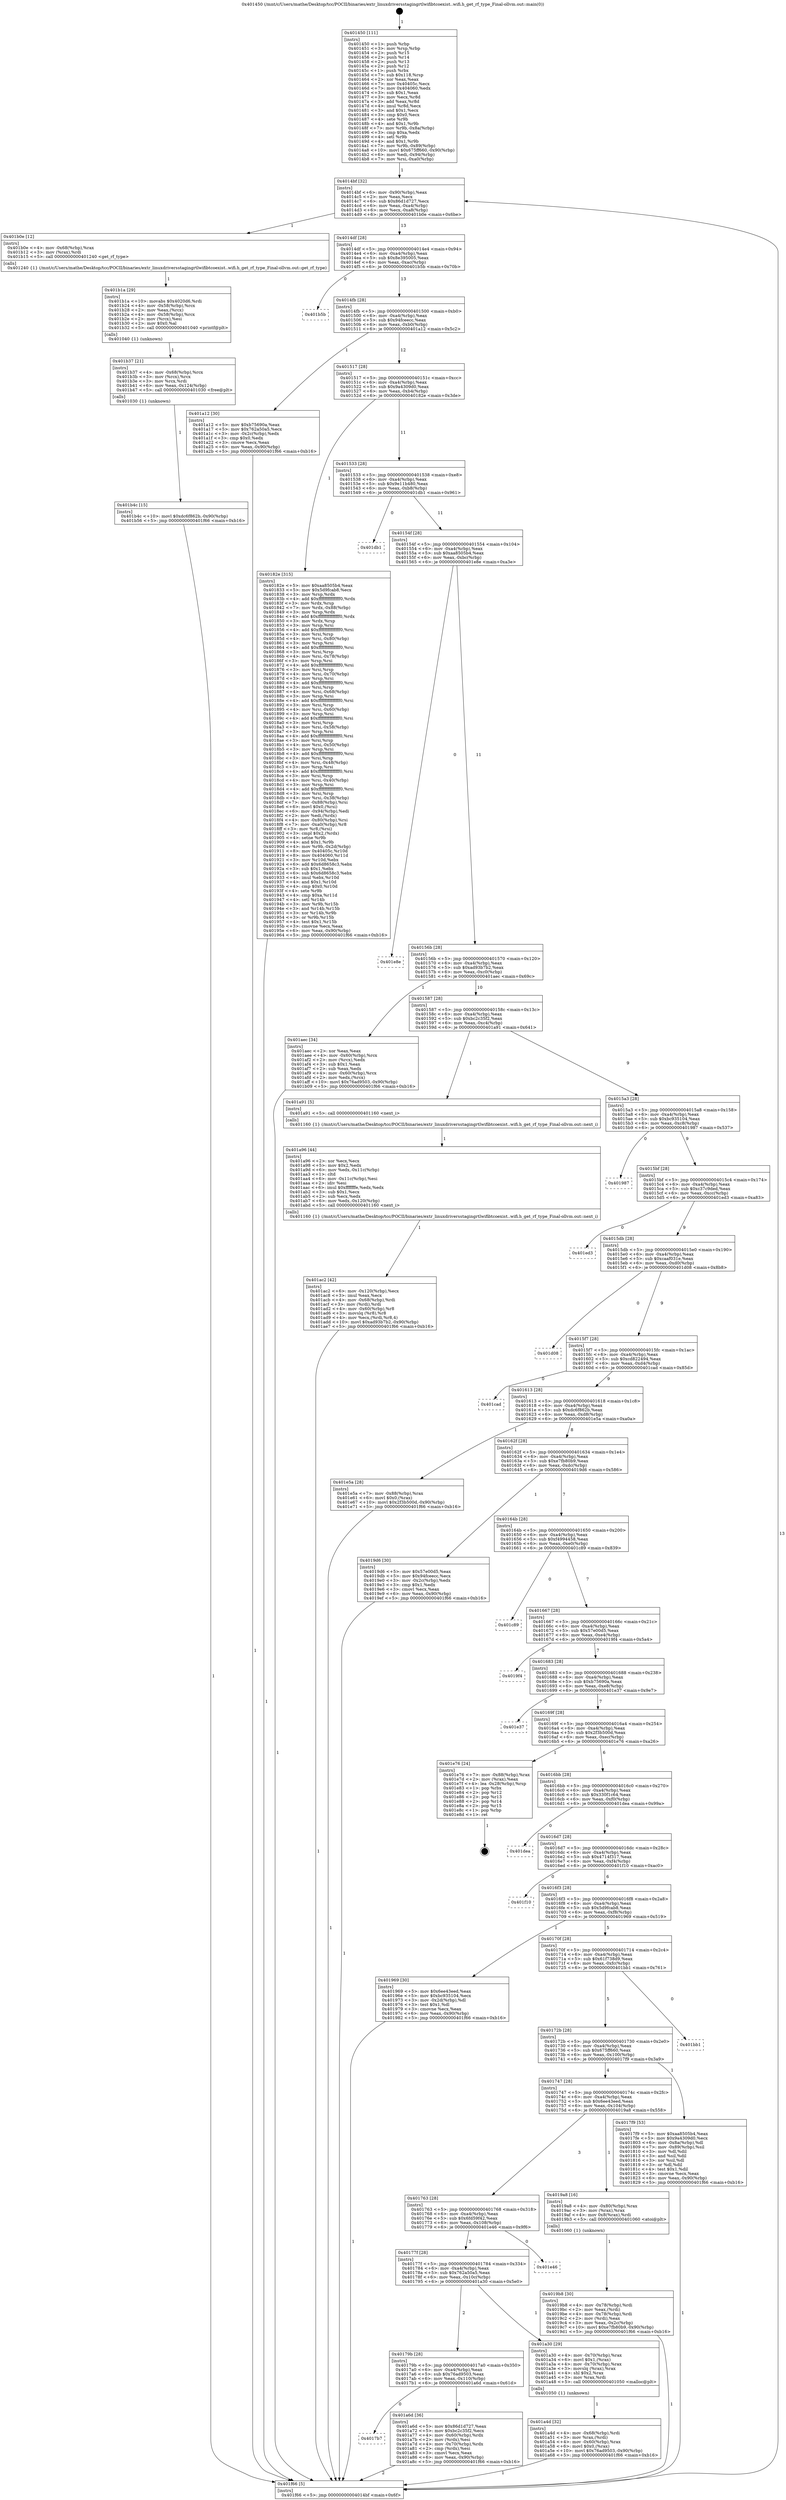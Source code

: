 digraph "0x401450" {
  label = "0x401450 (/mnt/c/Users/mathe/Desktop/tcc/POCII/binaries/extr_linuxdriversstagingrtlwifibtcoexist..wifi.h_get_rf_type_Final-ollvm.out::main(0))"
  labelloc = "t"
  node[shape=record]

  Entry [label="",width=0.3,height=0.3,shape=circle,fillcolor=black,style=filled]
  "0x4014bf" [label="{
     0x4014bf [32]\l
     | [instrs]\l
     &nbsp;&nbsp;0x4014bf \<+6\>: mov -0x90(%rbp),%eax\l
     &nbsp;&nbsp;0x4014c5 \<+2\>: mov %eax,%ecx\l
     &nbsp;&nbsp;0x4014c7 \<+6\>: sub $0x86d1d727,%ecx\l
     &nbsp;&nbsp;0x4014cd \<+6\>: mov %eax,-0xa4(%rbp)\l
     &nbsp;&nbsp;0x4014d3 \<+6\>: mov %ecx,-0xa8(%rbp)\l
     &nbsp;&nbsp;0x4014d9 \<+6\>: je 0000000000401b0e \<main+0x6be\>\l
  }"]
  "0x401b0e" [label="{
     0x401b0e [12]\l
     | [instrs]\l
     &nbsp;&nbsp;0x401b0e \<+4\>: mov -0x68(%rbp),%rax\l
     &nbsp;&nbsp;0x401b12 \<+3\>: mov (%rax),%rdi\l
     &nbsp;&nbsp;0x401b15 \<+5\>: call 0000000000401240 \<get_rf_type\>\l
     | [calls]\l
     &nbsp;&nbsp;0x401240 \{1\} (/mnt/c/Users/mathe/Desktop/tcc/POCII/binaries/extr_linuxdriversstagingrtlwifibtcoexist..wifi.h_get_rf_type_Final-ollvm.out::get_rf_type)\l
  }"]
  "0x4014df" [label="{
     0x4014df [28]\l
     | [instrs]\l
     &nbsp;&nbsp;0x4014df \<+5\>: jmp 00000000004014e4 \<main+0x94\>\l
     &nbsp;&nbsp;0x4014e4 \<+6\>: mov -0xa4(%rbp),%eax\l
     &nbsp;&nbsp;0x4014ea \<+5\>: sub $0x8e395005,%eax\l
     &nbsp;&nbsp;0x4014ef \<+6\>: mov %eax,-0xac(%rbp)\l
     &nbsp;&nbsp;0x4014f5 \<+6\>: je 0000000000401b5b \<main+0x70b\>\l
  }"]
  Exit [label="",width=0.3,height=0.3,shape=circle,fillcolor=black,style=filled,peripheries=2]
  "0x401b5b" [label="{
     0x401b5b\l
  }", style=dashed]
  "0x4014fb" [label="{
     0x4014fb [28]\l
     | [instrs]\l
     &nbsp;&nbsp;0x4014fb \<+5\>: jmp 0000000000401500 \<main+0xb0\>\l
     &nbsp;&nbsp;0x401500 \<+6\>: mov -0xa4(%rbp),%eax\l
     &nbsp;&nbsp;0x401506 \<+5\>: sub $0x94fceecc,%eax\l
     &nbsp;&nbsp;0x40150b \<+6\>: mov %eax,-0xb0(%rbp)\l
     &nbsp;&nbsp;0x401511 \<+6\>: je 0000000000401a12 \<main+0x5c2\>\l
  }"]
  "0x401b4c" [label="{
     0x401b4c [15]\l
     | [instrs]\l
     &nbsp;&nbsp;0x401b4c \<+10\>: movl $0xdc6f862b,-0x90(%rbp)\l
     &nbsp;&nbsp;0x401b56 \<+5\>: jmp 0000000000401f66 \<main+0xb16\>\l
  }"]
  "0x401a12" [label="{
     0x401a12 [30]\l
     | [instrs]\l
     &nbsp;&nbsp;0x401a12 \<+5\>: mov $0xb75690a,%eax\l
     &nbsp;&nbsp;0x401a17 \<+5\>: mov $0x762a50a5,%ecx\l
     &nbsp;&nbsp;0x401a1c \<+3\>: mov -0x2c(%rbp),%edx\l
     &nbsp;&nbsp;0x401a1f \<+3\>: cmp $0x0,%edx\l
     &nbsp;&nbsp;0x401a22 \<+3\>: cmove %ecx,%eax\l
     &nbsp;&nbsp;0x401a25 \<+6\>: mov %eax,-0x90(%rbp)\l
     &nbsp;&nbsp;0x401a2b \<+5\>: jmp 0000000000401f66 \<main+0xb16\>\l
  }"]
  "0x401517" [label="{
     0x401517 [28]\l
     | [instrs]\l
     &nbsp;&nbsp;0x401517 \<+5\>: jmp 000000000040151c \<main+0xcc\>\l
     &nbsp;&nbsp;0x40151c \<+6\>: mov -0xa4(%rbp),%eax\l
     &nbsp;&nbsp;0x401522 \<+5\>: sub $0x9a4309d0,%eax\l
     &nbsp;&nbsp;0x401527 \<+6\>: mov %eax,-0xb4(%rbp)\l
     &nbsp;&nbsp;0x40152d \<+6\>: je 000000000040182e \<main+0x3de\>\l
  }"]
  "0x401b37" [label="{
     0x401b37 [21]\l
     | [instrs]\l
     &nbsp;&nbsp;0x401b37 \<+4\>: mov -0x68(%rbp),%rcx\l
     &nbsp;&nbsp;0x401b3b \<+3\>: mov (%rcx),%rcx\l
     &nbsp;&nbsp;0x401b3e \<+3\>: mov %rcx,%rdi\l
     &nbsp;&nbsp;0x401b41 \<+6\>: mov %eax,-0x124(%rbp)\l
     &nbsp;&nbsp;0x401b47 \<+5\>: call 0000000000401030 \<free@plt\>\l
     | [calls]\l
     &nbsp;&nbsp;0x401030 \{1\} (unknown)\l
  }"]
  "0x40182e" [label="{
     0x40182e [315]\l
     | [instrs]\l
     &nbsp;&nbsp;0x40182e \<+5\>: mov $0xaa8505b4,%eax\l
     &nbsp;&nbsp;0x401833 \<+5\>: mov $0x5d9fcab8,%ecx\l
     &nbsp;&nbsp;0x401838 \<+3\>: mov %rsp,%rdx\l
     &nbsp;&nbsp;0x40183b \<+4\>: add $0xfffffffffffffff0,%rdx\l
     &nbsp;&nbsp;0x40183f \<+3\>: mov %rdx,%rsp\l
     &nbsp;&nbsp;0x401842 \<+7\>: mov %rdx,-0x88(%rbp)\l
     &nbsp;&nbsp;0x401849 \<+3\>: mov %rsp,%rdx\l
     &nbsp;&nbsp;0x40184c \<+4\>: add $0xfffffffffffffff0,%rdx\l
     &nbsp;&nbsp;0x401850 \<+3\>: mov %rdx,%rsp\l
     &nbsp;&nbsp;0x401853 \<+3\>: mov %rsp,%rsi\l
     &nbsp;&nbsp;0x401856 \<+4\>: add $0xfffffffffffffff0,%rsi\l
     &nbsp;&nbsp;0x40185a \<+3\>: mov %rsi,%rsp\l
     &nbsp;&nbsp;0x40185d \<+4\>: mov %rsi,-0x80(%rbp)\l
     &nbsp;&nbsp;0x401861 \<+3\>: mov %rsp,%rsi\l
     &nbsp;&nbsp;0x401864 \<+4\>: add $0xfffffffffffffff0,%rsi\l
     &nbsp;&nbsp;0x401868 \<+3\>: mov %rsi,%rsp\l
     &nbsp;&nbsp;0x40186b \<+4\>: mov %rsi,-0x78(%rbp)\l
     &nbsp;&nbsp;0x40186f \<+3\>: mov %rsp,%rsi\l
     &nbsp;&nbsp;0x401872 \<+4\>: add $0xfffffffffffffff0,%rsi\l
     &nbsp;&nbsp;0x401876 \<+3\>: mov %rsi,%rsp\l
     &nbsp;&nbsp;0x401879 \<+4\>: mov %rsi,-0x70(%rbp)\l
     &nbsp;&nbsp;0x40187d \<+3\>: mov %rsp,%rsi\l
     &nbsp;&nbsp;0x401880 \<+4\>: add $0xfffffffffffffff0,%rsi\l
     &nbsp;&nbsp;0x401884 \<+3\>: mov %rsi,%rsp\l
     &nbsp;&nbsp;0x401887 \<+4\>: mov %rsi,-0x68(%rbp)\l
     &nbsp;&nbsp;0x40188b \<+3\>: mov %rsp,%rsi\l
     &nbsp;&nbsp;0x40188e \<+4\>: add $0xfffffffffffffff0,%rsi\l
     &nbsp;&nbsp;0x401892 \<+3\>: mov %rsi,%rsp\l
     &nbsp;&nbsp;0x401895 \<+4\>: mov %rsi,-0x60(%rbp)\l
     &nbsp;&nbsp;0x401899 \<+3\>: mov %rsp,%rsi\l
     &nbsp;&nbsp;0x40189c \<+4\>: add $0xfffffffffffffff0,%rsi\l
     &nbsp;&nbsp;0x4018a0 \<+3\>: mov %rsi,%rsp\l
     &nbsp;&nbsp;0x4018a3 \<+4\>: mov %rsi,-0x58(%rbp)\l
     &nbsp;&nbsp;0x4018a7 \<+3\>: mov %rsp,%rsi\l
     &nbsp;&nbsp;0x4018aa \<+4\>: add $0xfffffffffffffff0,%rsi\l
     &nbsp;&nbsp;0x4018ae \<+3\>: mov %rsi,%rsp\l
     &nbsp;&nbsp;0x4018b1 \<+4\>: mov %rsi,-0x50(%rbp)\l
     &nbsp;&nbsp;0x4018b5 \<+3\>: mov %rsp,%rsi\l
     &nbsp;&nbsp;0x4018b8 \<+4\>: add $0xfffffffffffffff0,%rsi\l
     &nbsp;&nbsp;0x4018bc \<+3\>: mov %rsi,%rsp\l
     &nbsp;&nbsp;0x4018bf \<+4\>: mov %rsi,-0x48(%rbp)\l
     &nbsp;&nbsp;0x4018c3 \<+3\>: mov %rsp,%rsi\l
     &nbsp;&nbsp;0x4018c6 \<+4\>: add $0xfffffffffffffff0,%rsi\l
     &nbsp;&nbsp;0x4018ca \<+3\>: mov %rsi,%rsp\l
     &nbsp;&nbsp;0x4018cd \<+4\>: mov %rsi,-0x40(%rbp)\l
     &nbsp;&nbsp;0x4018d1 \<+3\>: mov %rsp,%rsi\l
     &nbsp;&nbsp;0x4018d4 \<+4\>: add $0xfffffffffffffff0,%rsi\l
     &nbsp;&nbsp;0x4018d8 \<+3\>: mov %rsi,%rsp\l
     &nbsp;&nbsp;0x4018db \<+4\>: mov %rsi,-0x38(%rbp)\l
     &nbsp;&nbsp;0x4018df \<+7\>: mov -0x88(%rbp),%rsi\l
     &nbsp;&nbsp;0x4018e6 \<+6\>: movl $0x0,(%rsi)\l
     &nbsp;&nbsp;0x4018ec \<+6\>: mov -0x94(%rbp),%edi\l
     &nbsp;&nbsp;0x4018f2 \<+2\>: mov %edi,(%rdx)\l
     &nbsp;&nbsp;0x4018f4 \<+4\>: mov -0x80(%rbp),%rsi\l
     &nbsp;&nbsp;0x4018f8 \<+7\>: mov -0xa0(%rbp),%r8\l
     &nbsp;&nbsp;0x4018ff \<+3\>: mov %r8,(%rsi)\l
     &nbsp;&nbsp;0x401902 \<+3\>: cmpl $0x2,(%rdx)\l
     &nbsp;&nbsp;0x401905 \<+4\>: setne %r9b\l
     &nbsp;&nbsp;0x401909 \<+4\>: and $0x1,%r9b\l
     &nbsp;&nbsp;0x40190d \<+4\>: mov %r9b,-0x2d(%rbp)\l
     &nbsp;&nbsp;0x401911 \<+8\>: mov 0x40405c,%r10d\l
     &nbsp;&nbsp;0x401919 \<+8\>: mov 0x404060,%r11d\l
     &nbsp;&nbsp;0x401921 \<+3\>: mov %r10d,%ebx\l
     &nbsp;&nbsp;0x401924 \<+6\>: add $0x6d8658c3,%ebx\l
     &nbsp;&nbsp;0x40192a \<+3\>: sub $0x1,%ebx\l
     &nbsp;&nbsp;0x40192d \<+6\>: sub $0x6d8658c3,%ebx\l
     &nbsp;&nbsp;0x401933 \<+4\>: imul %ebx,%r10d\l
     &nbsp;&nbsp;0x401937 \<+4\>: and $0x1,%r10d\l
     &nbsp;&nbsp;0x40193b \<+4\>: cmp $0x0,%r10d\l
     &nbsp;&nbsp;0x40193f \<+4\>: sete %r9b\l
     &nbsp;&nbsp;0x401943 \<+4\>: cmp $0xa,%r11d\l
     &nbsp;&nbsp;0x401947 \<+4\>: setl %r14b\l
     &nbsp;&nbsp;0x40194b \<+3\>: mov %r9b,%r15b\l
     &nbsp;&nbsp;0x40194e \<+3\>: and %r14b,%r15b\l
     &nbsp;&nbsp;0x401951 \<+3\>: xor %r14b,%r9b\l
     &nbsp;&nbsp;0x401954 \<+3\>: or %r9b,%r15b\l
     &nbsp;&nbsp;0x401957 \<+4\>: test $0x1,%r15b\l
     &nbsp;&nbsp;0x40195b \<+3\>: cmovne %ecx,%eax\l
     &nbsp;&nbsp;0x40195e \<+6\>: mov %eax,-0x90(%rbp)\l
     &nbsp;&nbsp;0x401964 \<+5\>: jmp 0000000000401f66 \<main+0xb16\>\l
  }"]
  "0x401533" [label="{
     0x401533 [28]\l
     | [instrs]\l
     &nbsp;&nbsp;0x401533 \<+5\>: jmp 0000000000401538 \<main+0xe8\>\l
     &nbsp;&nbsp;0x401538 \<+6\>: mov -0xa4(%rbp),%eax\l
     &nbsp;&nbsp;0x40153e \<+5\>: sub $0x9e11b480,%eax\l
     &nbsp;&nbsp;0x401543 \<+6\>: mov %eax,-0xb8(%rbp)\l
     &nbsp;&nbsp;0x401549 \<+6\>: je 0000000000401db1 \<main+0x961\>\l
  }"]
  "0x401b1a" [label="{
     0x401b1a [29]\l
     | [instrs]\l
     &nbsp;&nbsp;0x401b1a \<+10\>: movabs $0x4020d6,%rdi\l
     &nbsp;&nbsp;0x401b24 \<+4\>: mov -0x58(%rbp),%rcx\l
     &nbsp;&nbsp;0x401b28 \<+2\>: mov %eax,(%rcx)\l
     &nbsp;&nbsp;0x401b2a \<+4\>: mov -0x58(%rbp),%rcx\l
     &nbsp;&nbsp;0x401b2e \<+2\>: mov (%rcx),%esi\l
     &nbsp;&nbsp;0x401b30 \<+2\>: mov $0x0,%al\l
     &nbsp;&nbsp;0x401b32 \<+5\>: call 0000000000401040 \<printf@plt\>\l
     | [calls]\l
     &nbsp;&nbsp;0x401040 \{1\} (unknown)\l
  }"]
  "0x401db1" [label="{
     0x401db1\l
  }", style=dashed]
  "0x40154f" [label="{
     0x40154f [28]\l
     | [instrs]\l
     &nbsp;&nbsp;0x40154f \<+5\>: jmp 0000000000401554 \<main+0x104\>\l
     &nbsp;&nbsp;0x401554 \<+6\>: mov -0xa4(%rbp),%eax\l
     &nbsp;&nbsp;0x40155a \<+5\>: sub $0xaa8505b4,%eax\l
     &nbsp;&nbsp;0x40155f \<+6\>: mov %eax,-0xbc(%rbp)\l
     &nbsp;&nbsp;0x401565 \<+6\>: je 0000000000401e8e \<main+0xa3e\>\l
  }"]
  "0x401ac2" [label="{
     0x401ac2 [42]\l
     | [instrs]\l
     &nbsp;&nbsp;0x401ac2 \<+6\>: mov -0x120(%rbp),%ecx\l
     &nbsp;&nbsp;0x401ac8 \<+3\>: imul %eax,%ecx\l
     &nbsp;&nbsp;0x401acb \<+4\>: mov -0x68(%rbp),%rdi\l
     &nbsp;&nbsp;0x401acf \<+3\>: mov (%rdi),%rdi\l
     &nbsp;&nbsp;0x401ad2 \<+4\>: mov -0x60(%rbp),%r8\l
     &nbsp;&nbsp;0x401ad6 \<+3\>: movslq (%r8),%r8\l
     &nbsp;&nbsp;0x401ad9 \<+4\>: mov %ecx,(%rdi,%r8,4)\l
     &nbsp;&nbsp;0x401add \<+10\>: movl $0xad93b7b2,-0x90(%rbp)\l
     &nbsp;&nbsp;0x401ae7 \<+5\>: jmp 0000000000401f66 \<main+0xb16\>\l
  }"]
  "0x401e8e" [label="{
     0x401e8e\l
  }", style=dashed]
  "0x40156b" [label="{
     0x40156b [28]\l
     | [instrs]\l
     &nbsp;&nbsp;0x40156b \<+5\>: jmp 0000000000401570 \<main+0x120\>\l
     &nbsp;&nbsp;0x401570 \<+6\>: mov -0xa4(%rbp),%eax\l
     &nbsp;&nbsp;0x401576 \<+5\>: sub $0xad93b7b2,%eax\l
     &nbsp;&nbsp;0x40157b \<+6\>: mov %eax,-0xc0(%rbp)\l
     &nbsp;&nbsp;0x401581 \<+6\>: je 0000000000401aec \<main+0x69c\>\l
  }"]
  "0x401a96" [label="{
     0x401a96 [44]\l
     | [instrs]\l
     &nbsp;&nbsp;0x401a96 \<+2\>: xor %ecx,%ecx\l
     &nbsp;&nbsp;0x401a98 \<+5\>: mov $0x2,%edx\l
     &nbsp;&nbsp;0x401a9d \<+6\>: mov %edx,-0x11c(%rbp)\l
     &nbsp;&nbsp;0x401aa3 \<+1\>: cltd\l
     &nbsp;&nbsp;0x401aa4 \<+6\>: mov -0x11c(%rbp),%esi\l
     &nbsp;&nbsp;0x401aaa \<+2\>: idiv %esi\l
     &nbsp;&nbsp;0x401aac \<+6\>: imul $0xfffffffe,%edx,%edx\l
     &nbsp;&nbsp;0x401ab2 \<+3\>: sub $0x1,%ecx\l
     &nbsp;&nbsp;0x401ab5 \<+2\>: sub %ecx,%edx\l
     &nbsp;&nbsp;0x401ab7 \<+6\>: mov %edx,-0x120(%rbp)\l
     &nbsp;&nbsp;0x401abd \<+5\>: call 0000000000401160 \<next_i\>\l
     | [calls]\l
     &nbsp;&nbsp;0x401160 \{1\} (/mnt/c/Users/mathe/Desktop/tcc/POCII/binaries/extr_linuxdriversstagingrtlwifibtcoexist..wifi.h_get_rf_type_Final-ollvm.out::next_i)\l
  }"]
  "0x401aec" [label="{
     0x401aec [34]\l
     | [instrs]\l
     &nbsp;&nbsp;0x401aec \<+2\>: xor %eax,%eax\l
     &nbsp;&nbsp;0x401aee \<+4\>: mov -0x60(%rbp),%rcx\l
     &nbsp;&nbsp;0x401af2 \<+2\>: mov (%rcx),%edx\l
     &nbsp;&nbsp;0x401af4 \<+3\>: sub $0x1,%eax\l
     &nbsp;&nbsp;0x401af7 \<+2\>: sub %eax,%edx\l
     &nbsp;&nbsp;0x401af9 \<+4\>: mov -0x60(%rbp),%rcx\l
     &nbsp;&nbsp;0x401afd \<+2\>: mov %edx,(%rcx)\l
     &nbsp;&nbsp;0x401aff \<+10\>: movl $0x76ad9503,-0x90(%rbp)\l
     &nbsp;&nbsp;0x401b09 \<+5\>: jmp 0000000000401f66 \<main+0xb16\>\l
  }"]
  "0x401587" [label="{
     0x401587 [28]\l
     | [instrs]\l
     &nbsp;&nbsp;0x401587 \<+5\>: jmp 000000000040158c \<main+0x13c\>\l
     &nbsp;&nbsp;0x40158c \<+6\>: mov -0xa4(%rbp),%eax\l
     &nbsp;&nbsp;0x401592 \<+5\>: sub $0xbc2c35f2,%eax\l
     &nbsp;&nbsp;0x401597 \<+6\>: mov %eax,-0xc4(%rbp)\l
     &nbsp;&nbsp;0x40159d \<+6\>: je 0000000000401a91 \<main+0x641\>\l
  }"]
  "0x4017b7" [label="{
     0x4017b7\l
  }", style=dashed]
  "0x401a91" [label="{
     0x401a91 [5]\l
     | [instrs]\l
     &nbsp;&nbsp;0x401a91 \<+5\>: call 0000000000401160 \<next_i\>\l
     | [calls]\l
     &nbsp;&nbsp;0x401160 \{1\} (/mnt/c/Users/mathe/Desktop/tcc/POCII/binaries/extr_linuxdriversstagingrtlwifibtcoexist..wifi.h_get_rf_type_Final-ollvm.out::next_i)\l
  }"]
  "0x4015a3" [label="{
     0x4015a3 [28]\l
     | [instrs]\l
     &nbsp;&nbsp;0x4015a3 \<+5\>: jmp 00000000004015a8 \<main+0x158\>\l
     &nbsp;&nbsp;0x4015a8 \<+6\>: mov -0xa4(%rbp),%eax\l
     &nbsp;&nbsp;0x4015ae \<+5\>: sub $0xbc935104,%eax\l
     &nbsp;&nbsp;0x4015b3 \<+6\>: mov %eax,-0xc8(%rbp)\l
     &nbsp;&nbsp;0x4015b9 \<+6\>: je 0000000000401987 \<main+0x537\>\l
  }"]
  "0x401a6d" [label="{
     0x401a6d [36]\l
     | [instrs]\l
     &nbsp;&nbsp;0x401a6d \<+5\>: mov $0x86d1d727,%eax\l
     &nbsp;&nbsp;0x401a72 \<+5\>: mov $0xbc2c35f2,%ecx\l
     &nbsp;&nbsp;0x401a77 \<+4\>: mov -0x60(%rbp),%rdx\l
     &nbsp;&nbsp;0x401a7b \<+2\>: mov (%rdx),%esi\l
     &nbsp;&nbsp;0x401a7d \<+4\>: mov -0x70(%rbp),%rdx\l
     &nbsp;&nbsp;0x401a81 \<+2\>: cmp (%rdx),%esi\l
     &nbsp;&nbsp;0x401a83 \<+3\>: cmovl %ecx,%eax\l
     &nbsp;&nbsp;0x401a86 \<+6\>: mov %eax,-0x90(%rbp)\l
     &nbsp;&nbsp;0x401a8c \<+5\>: jmp 0000000000401f66 \<main+0xb16\>\l
  }"]
  "0x401987" [label="{
     0x401987\l
  }", style=dashed]
  "0x4015bf" [label="{
     0x4015bf [28]\l
     | [instrs]\l
     &nbsp;&nbsp;0x4015bf \<+5\>: jmp 00000000004015c4 \<main+0x174\>\l
     &nbsp;&nbsp;0x4015c4 \<+6\>: mov -0xa4(%rbp),%eax\l
     &nbsp;&nbsp;0x4015ca \<+5\>: sub $0xc37c9ded,%eax\l
     &nbsp;&nbsp;0x4015cf \<+6\>: mov %eax,-0xcc(%rbp)\l
     &nbsp;&nbsp;0x4015d5 \<+6\>: je 0000000000401ed3 \<main+0xa83\>\l
  }"]
  "0x401a4d" [label="{
     0x401a4d [32]\l
     | [instrs]\l
     &nbsp;&nbsp;0x401a4d \<+4\>: mov -0x68(%rbp),%rdi\l
     &nbsp;&nbsp;0x401a51 \<+3\>: mov %rax,(%rdi)\l
     &nbsp;&nbsp;0x401a54 \<+4\>: mov -0x60(%rbp),%rax\l
     &nbsp;&nbsp;0x401a58 \<+6\>: movl $0x0,(%rax)\l
     &nbsp;&nbsp;0x401a5e \<+10\>: movl $0x76ad9503,-0x90(%rbp)\l
     &nbsp;&nbsp;0x401a68 \<+5\>: jmp 0000000000401f66 \<main+0xb16\>\l
  }"]
  "0x401ed3" [label="{
     0x401ed3\l
  }", style=dashed]
  "0x4015db" [label="{
     0x4015db [28]\l
     | [instrs]\l
     &nbsp;&nbsp;0x4015db \<+5\>: jmp 00000000004015e0 \<main+0x190\>\l
     &nbsp;&nbsp;0x4015e0 \<+6\>: mov -0xa4(%rbp),%eax\l
     &nbsp;&nbsp;0x4015e6 \<+5\>: sub $0xcaaf031e,%eax\l
     &nbsp;&nbsp;0x4015eb \<+6\>: mov %eax,-0xd0(%rbp)\l
     &nbsp;&nbsp;0x4015f1 \<+6\>: je 0000000000401d08 \<main+0x8b8\>\l
  }"]
  "0x40179b" [label="{
     0x40179b [28]\l
     | [instrs]\l
     &nbsp;&nbsp;0x40179b \<+5\>: jmp 00000000004017a0 \<main+0x350\>\l
     &nbsp;&nbsp;0x4017a0 \<+6\>: mov -0xa4(%rbp),%eax\l
     &nbsp;&nbsp;0x4017a6 \<+5\>: sub $0x76ad9503,%eax\l
     &nbsp;&nbsp;0x4017ab \<+6\>: mov %eax,-0x110(%rbp)\l
     &nbsp;&nbsp;0x4017b1 \<+6\>: je 0000000000401a6d \<main+0x61d\>\l
  }"]
  "0x401d08" [label="{
     0x401d08\l
  }", style=dashed]
  "0x4015f7" [label="{
     0x4015f7 [28]\l
     | [instrs]\l
     &nbsp;&nbsp;0x4015f7 \<+5\>: jmp 00000000004015fc \<main+0x1ac\>\l
     &nbsp;&nbsp;0x4015fc \<+6\>: mov -0xa4(%rbp),%eax\l
     &nbsp;&nbsp;0x401602 \<+5\>: sub $0xcd822494,%eax\l
     &nbsp;&nbsp;0x401607 \<+6\>: mov %eax,-0xd4(%rbp)\l
     &nbsp;&nbsp;0x40160d \<+6\>: je 0000000000401cad \<main+0x85d\>\l
  }"]
  "0x401a30" [label="{
     0x401a30 [29]\l
     | [instrs]\l
     &nbsp;&nbsp;0x401a30 \<+4\>: mov -0x70(%rbp),%rax\l
     &nbsp;&nbsp;0x401a34 \<+6\>: movl $0x1,(%rax)\l
     &nbsp;&nbsp;0x401a3a \<+4\>: mov -0x70(%rbp),%rax\l
     &nbsp;&nbsp;0x401a3e \<+3\>: movslq (%rax),%rax\l
     &nbsp;&nbsp;0x401a41 \<+4\>: shl $0x2,%rax\l
     &nbsp;&nbsp;0x401a45 \<+3\>: mov %rax,%rdi\l
     &nbsp;&nbsp;0x401a48 \<+5\>: call 0000000000401050 \<malloc@plt\>\l
     | [calls]\l
     &nbsp;&nbsp;0x401050 \{1\} (unknown)\l
  }"]
  "0x401cad" [label="{
     0x401cad\l
  }", style=dashed]
  "0x401613" [label="{
     0x401613 [28]\l
     | [instrs]\l
     &nbsp;&nbsp;0x401613 \<+5\>: jmp 0000000000401618 \<main+0x1c8\>\l
     &nbsp;&nbsp;0x401618 \<+6\>: mov -0xa4(%rbp),%eax\l
     &nbsp;&nbsp;0x40161e \<+5\>: sub $0xdc6f862b,%eax\l
     &nbsp;&nbsp;0x401623 \<+6\>: mov %eax,-0xd8(%rbp)\l
     &nbsp;&nbsp;0x401629 \<+6\>: je 0000000000401e5a \<main+0xa0a\>\l
  }"]
  "0x40177f" [label="{
     0x40177f [28]\l
     | [instrs]\l
     &nbsp;&nbsp;0x40177f \<+5\>: jmp 0000000000401784 \<main+0x334\>\l
     &nbsp;&nbsp;0x401784 \<+6\>: mov -0xa4(%rbp),%eax\l
     &nbsp;&nbsp;0x40178a \<+5\>: sub $0x762a50a5,%eax\l
     &nbsp;&nbsp;0x40178f \<+6\>: mov %eax,-0x10c(%rbp)\l
     &nbsp;&nbsp;0x401795 \<+6\>: je 0000000000401a30 \<main+0x5e0\>\l
  }"]
  "0x401e5a" [label="{
     0x401e5a [28]\l
     | [instrs]\l
     &nbsp;&nbsp;0x401e5a \<+7\>: mov -0x88(%rbp),%rax\l
     &nbsp;&nbsp;0x401e61 \<+6\>: movl $0x0,(%rax)\l
     &nbsp;&nbsp;0x401e67 \<+10\>: movl $0x2f3b500d,-0x90(%rbp)\l
     &nbsp;&nbsp;0x401e71 \<+5\>: jmp 0000000000401f66 \<main+0xb16\>\l
  }"]
  "0x40162f" [label="{
     0x40162f [28]\l
     | [instrs]\l
     &nbsp;&nbsp;0x40162f \<+5\>: jmp 0000000000401634 \<main+0x1e4\>\l
     &nbsp;&nbsp;0x401634 \<+6\>: mov -0xa4(%rbp),%eax\l
     &nbsp;&nbsp;0x40163a \<+5\>: sub $0xe7fb80b9,%eax\l
     &nbsp;&nbsp;0x40163f \<+6\>: mov %eax,-0xdc(%rbp)\l
     &nbsp;&nbsp;0x401645 \<+6\>: je 00000000004019d6 \<main+0x586\>\l
  }"]
  "0x401e46" [label="{
     0x401e46\l
  }", style=dashed]
  "0x4019d6" [label="{
     0x4019d6 [30]\l
     | [instrs]\l
     &nbsp;&nbsp;0x4019d6 \<+5\>: mov $0x57e00d5,%eax\l
     &nbsp;&nbsp;0x4019db \<+5\>: mov $0x94fceecc,%ecx\l
     &nbsp;&nbsp;0x4019e0 \<+3\>: mov -0x2c(%rbp),%edx\l
     &nbsp;&nbsp;0x4019e3 \<+3\>: cmp $0x1,%edx\l
     &nbsp;&nbsp;0x4019e6 \<+3\>: cmovl %ecx,%eax\l
     &nbsp;&nbsp;0x4019e9 \<+6\>: mov %eax,-0x90(%rbp)\l
     &nbsp;&nbsp;0x4019ef \<+5\>: jmp 0000000000401f66 \<main+0xb16\>\l
  }"]
  "0x40164b" [label="{
     0x40164b [28]\l
     | [instrs]\l
     &nbsp;&nbsp;0x40164b \<+5\>: jmp 0000000000401650 \<main+0x200\>\l
     &nbsp;&nbsp;0x401650 \<+6\>: mov -0xa4(%rbp),%eax\l
     &nbsp;&nbsp;0x401656 \<+5\>: sub $0xf4994458,%eax\l
     &nbsp;&nbsp;0x40165b \<+6\>: mov %eax,-0xe0(%rbp)\l
     &nbsp;&nbsp;0x401661 \<+6\>: je 0000000000401c89 \<main+0x839\>\l
  }"]
  "0x4019b8" [label="{
     0x4019b8 [30]\l
     | [instrs]\l
     &nbsp;&nbsp;0x4019b8 \<+4\>: mov -0x78(%rbp),%rdi\l
     &nbsp;&nbsp;0x4019bc \<+2\>: mov %eax,(%rdi)\l
     &nbsp;&nbsp;0x4019be \<+4\>: mov -0x78(%rbp),%rdi\l
     &nbsp;&nbsp;0x4019c2 \<+2\>: mov (%rdi),%eax\l
     &nbsp;&nbsp;0x4019c4 \<+3\>: mov %eax,-0x2c(%rbp)\l
     &nbsp;&nbsp;0x4019c7 \<+10\>: movl $0xe7fb80b9,-0x90(%rbp)\l
     &nbsp;&nbsp;0x4019d1 \<+5\>: jmp 0000000000401f66 \<main+0xb16\>\l
  }"]
  "0x401c89" [label="{
     0x401c89\l
  }", style=dashed]
  "0x401667" [label="{
     0x401667 [28]\l
     | [instrs]\l
     &nbsp;&nbsp;0x401667 \<+5\>: jmp 000000000040166c \<main+0x21c\>\l
     &nbsp;&nbsp;0x40166c \<+6\>: mov -0xa4(%rbp),%eax\l
     &nbsp;&nbsp;0x401672 \<+5\>: sub $0x57e00d5,%eax\l
     &nbsp;&nbsp;0x401677 \<+6\>: mov %eax,-0xe4(%rbp)\l
     &nbsp;&nbsp;0x40167d \<+6\>: je 00000000004019f4 \<main+0x5a4\>\l
  }"]
  "0x401763" [label="{
     0x401763 [28]\l
     | [instrs]\l
     &nbsp;&nbsp;0x401763 \<+5\>: jmp 0000000000401768 \<main+0x318\>\l
     &nbsp;&nbsp;0x401768 \<+6\>: mov -0xa4(%rbp),%eax\l
     &nbsp;&nbsp;0x40176e \<+5\>: sub $0x6fd59f42,%eax\l
     &nbsp;&nbsp;0x401773 \<+6\>: mov %eax,-0x108(%rbp)\l
     &nbsp;&nbsp;0x401779 \<+6\>: je 0000000000401e46 \<main+0x9f6\>\l
  }"]
  "0x4019f4" [label="{
     0x4019f4\l
  }", style=dashed]
  "0x401683" [label="{
     0x401683 [28]\l
     | [instrs]\l
     &nbsp;&nbsp;0x401683 \<+5\>: jmp 0000000000401688 \<main+0x238\>\l
     &nbsp;&nbsp;0x401688 \<+6\>: mov -0xa4(%rbp),%eax\l
     &nbsp;&nbsp;0x40168e \<+5\>: sub $0xb75690a,%eax\l
     &nbsp;&nbsp;0x401693 \<+6\>: mov %eax,-0xe8(%rbp)\l
     &nbsp;&nbsp;0x401699 \<+6\>: je 0000000000401e37 \<main+0x9e7\>\l
  }"]
  "0x4019a8" [label="{
     0x4019a8 [16]\l
     | [instrs]\l
     &nbsp;&nbsp;0x4019a8 \<+4\>: mov -0x80(%rbp),%rax\l
     &nbsp;&nbsp;0x4019ac \<+3\>: mov (%rax),%rax\l
     &nbsp;&nbsp;0x4019af \<+4\>: mov 0x8(%rax),%rdi\l
     &nbsp;&nbsp;0x4019b3 \<+5\>: call 0000000000401060 \<atoi@plt\>\l
     | [calls]\l
     &nbsp;&nbsp;0x401060 \{1\} (unknown)\l
  }"]
  "0x401e37" [label="{
     0x401e37\l
  }", style=dashed]
  "0x40169f" [label="{
     0x40169f [28]\l
     | [instrs]\l
     &nbsp;&nbsp;0x40169f \<+5\>: jmp 00000000004016a4 \<main+0x254\>\l
     &nbsp;&nbsp;0x4016a4 \<+6\>: mov -0xa4(%rbp),%eax\l
     &nbsp;&nbsp;0x4016aa \<+5\>: sub $0x2f3b500d,%eax\l
     &nbsp;&nbsp;0x4016af \<+6\>: mov %eax,-0xec(%rbp)\l
     &nbsp;&nbsp;0x4016b5 \<+6\>: je 0000000000401e76 \<main+0xa26\>\l
  }"]
  "0x401450" [label="{
     0x401450 [111]\l
     | [instrs]\l
     &nbsp;&nbsp;0x401450 \<+1\>: push %rbp\l
     &nbsp;&nbsp;0x401451 \<+3\>: mov %rsp,%rbp\l
     &nbsp;&nbsp;0x401454 \<+2\>: push %r15\l
     &nbsp;&nbsp;0x401456 \<+2\>: push %r14\l
     &nbsp;&nbsp;0x401458 \<+2\>: push %r13\l
     &nbsp;&nbsp;0x40145a \<+2\>: push %r12\l
     &nbsp;&nbsp;0x40145c \<+1\>: push %rbx\l
     &nbsp;&nbsp;0x40145d \<+7\>: sub $0x118,%rsp\l
     &nbsp;&nbsp;0x401464 \<+2\>: xor %eax,%eax\l
     &nbsp;&nbsp;0x401466 \<+7\>: mov 0x40405c,%ecx\l
     &nbsp;&nbsp;0x40146d \<+7\>: mov 0x404060,%edx\l
     &nbsp;&nbsp;0x401474 \<+3\>: sub $0x1,%eax\l
     &nbsp;&nbsp;0x401477 \<+3\>: mov %ecx,%r8d\l
     &nbsp;&nbsp;0x40147a \<+3\>: add %eax,%r8d\l
     &nbsp;&nbsp;0x40147d \<+4\>: imul %r8d,%ecx\l
     &nbsp;&nbsp;0x401481 \<+3\>: and $0x1,%ecx\l
     &nbsp;&nbsp;0x401484 \<+3\>: cmp $0x0,%ecx\l
     &nbsp;&nbsp;0x401487 \<+4\>: sete %r9b\l
     &nbsp;&nbsp;0x40148b \<+4\>: and $0x1,%r9b\l
     &nbsp;&nbsp;0x40148f \<+7\>: mov %r9b,-0x8a(%rbp)\l
     &nbsp;&nbsp;0x401496 \<+3\>: cmp $0xa,%edx\l
     &nbsp;&nbsp;0x401499 \<+4\>: setl %r9b\l
     &nbsp;&nbsp;0x40149d \<+4\>: and $0x1,%r9b\l
     &nbsp;&nbsp;0x4014a1 \<+7\>: mov %r9b,-0x89(%rbp)\l
     &nbsp;&nbsp;0x4014a8 \<+10\>: movl $0x675ff660,-0x90(%rbp)\l
     &nbsp;&nbsp;0x4014b2 \<+6\>: mov %edi,-0x94(%rbp)\l
     &nbsp;&nbsp;0x4014b8 \<+7\>: mov %rsi,-0xa0(%rbp)\l
  }"]
  "0x401e76" [label="{
     0x401e76 [24]\l
     | [instrs]\l
     &nbsp;&nbsp;0x401e76 \<+7\>: mov -0x88(%rbp),%rax\l
     &nbsp;&nbsp;0x401e7d \<+2\>: mov (%rax),%eax\l
     &nbsp;&nbsp;0x401e7f \<+4\>: lea -0x28(%rbp),%rsp\l
     &nbsp;&nbsp;0x401e83 \<+1\>: pop %rbx\l
     &nbsp;&nbsp;0x401e84 \<+2\>: pop %r12\l
     &nbsp;&nbsp;0x401e86 \<+2\>: pop %r13\l
     &nbsp;&nbsp;0x401e88 \<+2\>: pop %r14\l
     &nbsp;&nbsp;0x401e8a \<+2\>: pop %r15\l
     &nbsp;&nbsp;0x401e8c \<+1\>: pop %rbp\l
     &nbsp;&nbsp;0x401e8d \<+1\>: ret\l
  }"]
  "0x4016bb" [label="{
     0x4016bb [28]\l
     | [instrs]\l
     &nbsp;&nbsp;0x4016bb \<+5\>: jmp 00000000004016c0 \<main+0x270\>\l
     &nbsp;&nbsp;0x4016c0 \<+6\>: mov -0xa4(%rbp),%eax\l
     &nbsp;&nbsp;0x4016c6 \<+5\>: sub $0x330f1c64,%eax\l
     &nbsp;&nbsp;0x4016cb \<+6\>: mov %eax,-0xf0(%rbp)\l
     &nbsp;&nbsp;0x4016d1 \<+6\>: je 0000000000401dea \<main+0x99a\>\l
  }"]
  "0x401f66" [label="{
     0x401f66 [5]\l
     | [instrs]\l
     &nbsp;&nbsp;0x401f66 \<+5\>: jmp 00000000004014bf \<main+0x6f\>\l
  }"]
  "0x401dea" [label="{
     0x401dea\l
  }", style=dashed]
  "0x4016d7" [label="{
     0x4016d7 [28]\l
     | [instrs]\l
     &nbsp;&nbsp;0x4016d7 \<+5\>: jmp 00000000004016dc \<main+0x28c\>\l
     &nbsp;&nbsp;0x4016dc \<+6\>: mov -0xa4(%rbp),%eax\l
     &nbsp;&nbsp;0x4016e2 \<+5\>: sub $0x4714f317,%eax\l
     &nbsp;&nbsp;0x4016e7 \<+6\>: mov %eax,-0xf4(%rbp)\l
     &nbsp;&nbsp;0x4016ed \<+6\>: je 0000000000401f10 \<main+0xac0\>\l
  }"]
  "0x401747" [label="{
     0x401747 [28]\l
     | [instrs]\l
     &nbsp;&nbsp;0x401747 \<+5\>: jmp 000000000040174c \<main+0x2fc\>\l
     &nbsp;&nbsp;0x40174c \<+6\>: mov -0xa4(%rbp),%eax\l
     &nbsp;&nbsp;0x401752 \<+5\>: sub $0x6ee43eed,%eax\l
     &nbsp;&nbsp;0x401757 \<+6\>: mov %eax,-0x104(%rbp)\l
     &nbsp;&nbsp;0x40175d \<+6\>: je 00000000004019a8 \<main+0x558\>\l
  }"]
  "0x401f10" [label="{
     0x401f10\l
  }", style=dashed]
  "0x4016f3" [label="{
     0x4016f3 [28]\l
     | [instrs]\l
     &nbsp;&nbsp;0x4016f3 \<+5\>: jmp 00000000004016f8 \<main+0x2a8\>\l
     &nbsp;&nbsp;0x4016f8 \<+6\>: mov -0xa4(%rbp),%eax\l
     &nbsp;&nbsp;0x4016fe \<+5\>: sub $0x5d9fcab8,%eax\l
     &nbsp;&nbsp;0x401703 \<+6\>: mov %eax,-0xf8(%rbp)\l
     &nbsp;&nbsp;0x401709 \<+6\>: je 0000000000401969 \<main+0x519\>\l
  }"]
  "0x4017f9" [label="{
     0x4017f9 [53]\l
     | [instrs]\l
     &nbsp;&nbsp;0x4017f9 \<+5\>: mov $0xaa8505b4,%eax\l
     &nbsp;&nbsp;0x4017fe \<+5\>: mov $0x9a4309d0,%ecx\l
     &nbsp;&nbsp;0x401803 \<+6\>: mov -0x8a(%rbp),%dl\l
     &nbsp;&nbsp;0x401809 \<+7\>: mov -0x89(%rbp),%sil\l
     &nbsp;&nbsp;0x401810 \<+3\>: mov %dl,%dil\l
     &nbsp;&nbsp;0x401813 \<+3\>: and %sil,%dil\l
     &nbsp;&nbsp;0x401816 \<+3\>: xor %sil,%dl\l
     &nbsp;&nbsp;0x401819 \<+3\>: or %dl,%dil\l
     &nbsp;&nbsp;0x40181c \<+4\>: test $0x1,%dil\l
     &nbsp;&nbsp;0x401820 \<+3\>: cmovne %ecx,%eax\l
     &nbsp;&nbsp;0x401823 \<+6\>: mov %eax,-0x90(%rbp)\l
     &nbsp;&nbsp;0x401829 \<+5\>: jmp 0000000000401f66 \<main+0xb16\>\l
  }"]
  "0x401969" [label="{
     0x401969 [30]\l
     | [instrs]\l
     &nbsp;&nbsp;0x401969 \<+5\>: mov $0x6ee43eed,%eax\l
     &nbsp;&nbsp;0x40196e \<+5\>: mov $0xbc935104,%ecx\l
     &nbsp;&nbsp;0x401973 \<+3\>: mov -0x2d(%rbp),%dl\l
     &nbsp;&nbsp;0x401976 \<+3\>: test $0x1,%dl\l
     &nbsp;&nbsp;0x401979 \<+3\>: cmovne %ecx,%eax\l
     &nbsp;&nbsp;0x40197c \<+6\>: mov %eax,-0x90(%rbp)\l
     &nbsp;&nbsp;0x401982 \<+5\>: jmp 0000000000401f66 \<main+0xb16\>\l
  }"]
  "0x40170f" [label="{
     0x40170f [28]\l
     | [instrs]\l
     &nbsp;&nbsp;0x40170f \<+5\>: jmp 0000000000401714 \<main+0x2c4\>\l
     &nbsp;&nbsp;0x401714 \<+6\>: mov -0xa4(%rbp),%eax\l
     &nbsp;&nbsp;0x40171a \<+5\>: sub $0x61f738d9,%eax\l
     &nbsp;&nbsp;0x40171f \<+6\>: mov %eax,-0xfc(%rbp)\l
     &nbsp;&nbsp;0x401725 \<+6\>: je 0000000000401bb1 \<main+0x761\>\l
  }"]
  "0x40172b" [label="{
     0x40172b [28]\l
     | [instrs]\l
     &nbsp;&nbsp;0x40172b \<+5\>: jmp 0000000000401730 \<main+0x2e0\>\l
     &nbsp;&nbsp;0x401730 \<+6\>: mov -0xa4(%rbp),%eax\l
     &nbsp;&nbsp;0x401736 \<+5\>: sub $0x675ff660,%eax\l
     &nbsp;&nbsp;0x40173b \<+6\>: mov %eax,-0x100(%rbp)\l
     &nbsp;&nbsp;0x401741 \<+6\>: je 00000000004017f9 \<main+0x3a9\>\l
  }"]
  "0x401bb1" [label="{
     0x401bb1\l
  }", style=dashed]
  Entry -> "0x401450" [label=" 1"]
  "0x4014bf" -> "0x401b0e" [label=" 1"]
  "0x4014bf" -> "0x4014df" [label=" 13"]
  "0x401e76" -> Exit [label=" 1"]
  "0x4014df" -> "0x401b5b" [label=" 0"]
  "0x4014df" -> "0x4014fb" [label=" 13"]
  "0x401e5a" -> "0x401f66" [label=" 1"]
  "0x4014fb" -> "0x401a12" [label=" 1"]
  "0x4014fb" -> "0x401517" [label=" 12"]
  "0x401b4c" -> "0x401f66" [label=" 1"]
  "0x401517" -> "0x40182e" [label=" 1"]
  "0x401517" -> "0x401533" [label=" 11"]
  "0x401b37" -> "0x401b4c" [label=" 1"]
  "0x401533" -> "0x401db1" [label=" 0"]
  "0x401533" -> "0x40154f" [label=" 11"]
  "0x401b1a" -> "0x401b37" [label=" 1"]
  "0x40154f" -> "0x401e8e" [label=" 0"]
  "0x40154f" -> "0x40156b" [label=" 11"]
  "0x401b0e" -> "0x401b1a" [label=" 1"]
  "0x40156b" -> "0x401aec" [label=" 1"]
  "0x40156b" -> "0x401587" [label=" 10"]
  "0x401aec" -> "0x401f66" [label=" 1"]
  "0x401587" -> "0x401a91" [label=" 1"]
  "0x401587" -> "0x4015a3" [label=" 9"]
  "0x401ac2" -> "0x401f66" [label=" 1"]
  "0x4015a3" -> "0x401987" [label=" 0"]
  "0x4015a3" -> "0x4015bf" [label=" 9"]
  "0x401a96" -> "0x401ac2" [label=" 1"]
  "0x4015bf" -> "0x401ed3" [label=" 0"]
  "0x4015bf" -> "0x4015db" [label=" 9"]
  "0x401a6d" -> "0x401f66" [label=" 2"]
  "0x4015db" -> "0x401d08" [label=" 0"]
  "0x4015db" -> "0x4015f7" [label=" 9"]
  "0x40179b" -> "0x4017b7" [label=" 0"]
  "0x4015f7" -> "0x401cad" [label=" 0"]
  "0x4015f7" -> "0x401613" [label=" 9"]
  "0x40179b" -> "0x401a6d" [label=" 2"]
  "0x401613" -> "0x401e5a" [label=" 1"]
  "0x401613" -> "0x40162f" [label=" 8"]
  "0x401a4d" -> "0x401f66" [label=" 1"]
  "0x40162f" -> "0x4019d6" [label=" 1"]
  "0x40162f" -> "0x40164b" [label=" 7"]
  "0x401a30" -> "0x401a4d" [label=" 1"]
  "0x40164b" -> "0x401c89" [label=" 0"]
  "0x40164b" -> "0x401667" [label=" 7"]
  "0x40177f" -> "0x401a30" [label=" 1"]
  "0x401667" -> "0x4019f4" [label=" 0"]
  "0x401667" -> "0x401683" [label=" 7"]
  "0x401a91" -> "0x401a96" [label=" 1"]
  "0x401683" -> "0x401e37" [label=" 0"]
  "0x401683" -> "0x40169f" [label=" 7"]
  "0x401763" -> "0x40177f" [label=" 3"]
  "0x40169f" -> "0x401e76" [label=" 1"]
  "0x40169f" -> "0x4016bb" [label=" 6"]
  "0x401a12" -> "0x401f66" [label=" 1"]
  "0x4016bb" -> "0x401dea" [label=" 0"]
  "0x4016bb" -> "0x4016d7" [label=" 6"]
  "0x4019d6" -> "0x401f66" [label=" 1"]
  "0x4016d7" -> "0x401f10" [label=" 0"]
  "0x4016d7" -> "0x4016f3" [label=" 6"]
  "0x4019b8" -> "0x401f66" [label=" 1"]
  "0x4016f3" -> "0x401969" [label=" 1"]
  "0x4016f3" -> "0x40170f" [label=" 5"]
  "0x4019a8" -> "0x4019b8" [label=" 1"]
  "0x40170f" -> "0x401bb1" [label=" 0"]
  "0x40170f" -> "0x40172b" [label=" 5"]
  "0x401747" -> "0x401763" [label=" 3"]
  "0x40172b" -> "0x4017f9" [label=" 1"]
  "0x40172b" -> "0x401747" [label=" 4"]
  "0x4017f9" -> "0x401f66" [label=" 1"]
  "0x401450" -> "0x4014bf" [label=" 1"]
  "0x401f66" -> "0x4014bf" [label=" 13"]
  "0x40177f" -> "0x40179b" [label=" 2"]
  "0x40182e" -> "0x401f66" [label=" 1"]
  "0x401969" -> "0x401f66" [label=" 1"]
  "0x401763" -> "0x401e46" [label=" 0"]
  "0x401747" -> "0x4019a8" [label=" 1"]
}
